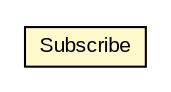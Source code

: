 #!/usr/local/bin/dot
#
# Class diagram 
# Generated by UMLGraph version R5_6-24-gf6e263 (http://www.umlgraph.org/)
#

digraph G {
	edge [fontname="arial",fontsize=10,labelfontname="arial",labelfontsize=10];
	node [fontname="arial",fontsize=10,shape=plaintext];
	nodesep=0.25;
	ranksep=0.5;
	// org.oasis_open.docs.wsn.b_2.Subscribe
	c1112170 [label=<<table title="org.oasis_open.docs.wsn.b_2.Subscribe" border="0" cellborder="1" cellspacing="0" cellpadding="2" port="p" bgcolor="lemonChiffon" href="./Subscribe.html">
		<tr><td><table border="0" cellspacing="0" cellpadding="1">
<tr><td align="center" balign="center"> Subscribe </td></tr>
		</table></td></tr>
		</table>>, URL="./Subscribe.html", fontname="arial", fontcolor="black", fontsize=10.0];
}

